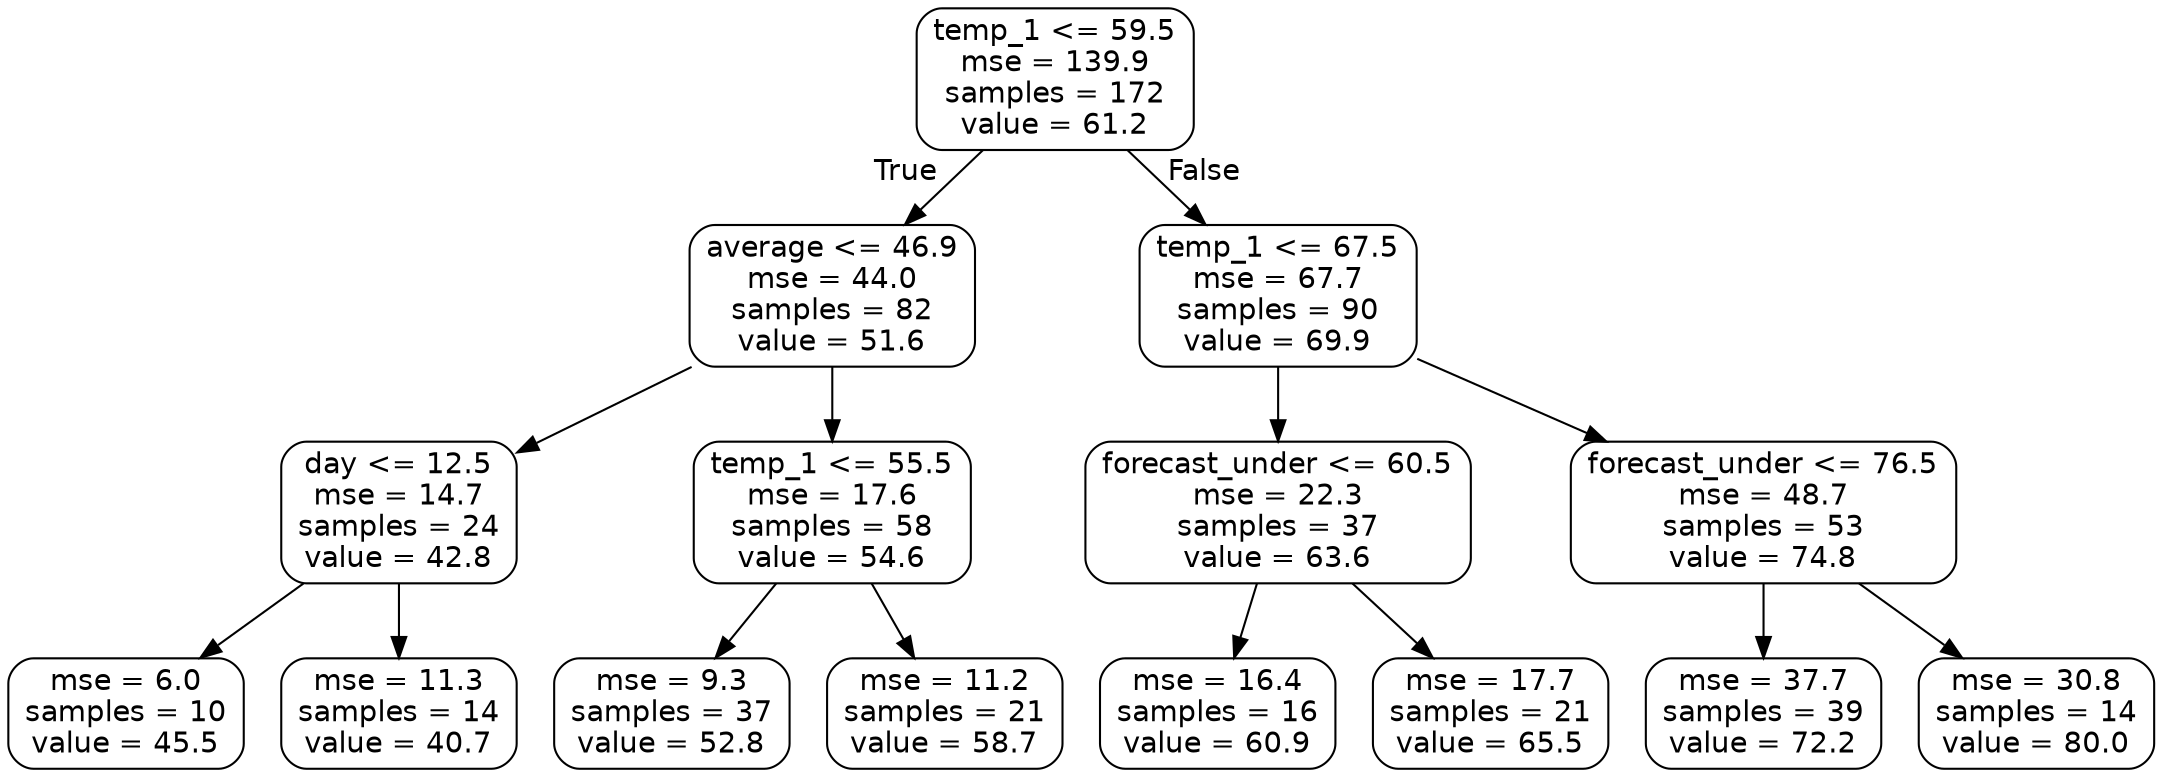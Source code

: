 digraph Tree {
node [shape=box, style="rounded", color="black", fontname=helvetica] ;
edge [fontname=helvetica] ;
0 [label="temp_1 <= 59.5\nmse = 139.9\nsamples = 172\nvalue = 61.2"] ;
1 [label="average <= 46.9\nmse = 44.0\nsamples = 82\nvalue = 51.6"] ;
0 -> 1 [labeldistance=2.5, labelangle=45, headlabel="True"] ;
2 [label="day <= 12.5\nmse = 14.7\nsamples = 24\nvalue = 42.8"] ;
1 -> 2 ;
3 [label="mse = 6.0\nsamples = 10\nvalue = 45.5"] ;
2 -> 3 ;
4 [label="mse = 11.3\nsamples = 14\nvalue = 40.7"] ;
2 -> 4 ;
5 [label="temp_1 <= 55.5\nmse = 17.6\nsamples = 58\nvalue = 54.6"] ;
1 -> 5 ;
6 [label="mse = 9.3\nsamples = 37\nvalue = 52.8"] ;
5 -> 6 ;
7 [label="mse = 11.2\nsamples = 21\nvalue = 58.7"] ;
5 -> 7 ;
8 [label="temp_1 <= 67.5\nmse = 67.7\nsamples = 90\nvalue = 69.9"] ;
0 -> 8 [labeldistance=2.5, labelangle=-45, headlabel="False"] ;
9 [label="forecast_under <= 60.5\nmse = 22.3\nsamples = 37\nvalue = 63.6"] ;
8 -> 9 ;
10 [label="mse = 16.4\nsamples = 16\nvalue = 60.9"] ;
9 -> 10 ;
11 [label="mse = 17.7\nsamples = 21\nvalue = 65.5"] ;
9 -> 11 ;
12 [label="forecast_under <= 76.5\nmse = 48.7\nsamples = 53\nvalue = 74.8"] ;
8 -> 12 ;
13 [label="mse = 37.7\nsamples = 39\nvalue = 72.2"] ;
12 -> 13 ;
14 [label="mse = 30.8\nsamples = 14\nvalue = 80.0"] ;
12 -> 14 ;
}